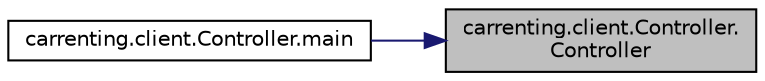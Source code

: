 digraph "carrenting.client.Controller.Controller"
{
 // LATEX_PDF_SIZE
  edge [fontname="Helvetica",fontsize="10",labelfontname="Helvetica",labelfontsize="10"];
  node [fontname="Helvetica",fontsize="10",shape=record];
  rankdir="RL";
  Node5 [label="carrenting.client.Controller.\lController",height=0.2,width=0.4,color="black", fillcolor="grey75", style="filled", fontcolor="black",tooltip=" "];
  Node5 -> Node6 [dir="back",color="midnightblue",fontsize="10",style="solid",fontname="Helvetica"];
  Node6 [label="carrenting.client.Controller.main",height=0.2,width=0.4,color="black", fillcolor="white", style="filled",URL="$classcarrenting_1_1client_1_1_controller.html#acff3740c4a8e0d3788748ac27206b371",tooltip=" "];
}
